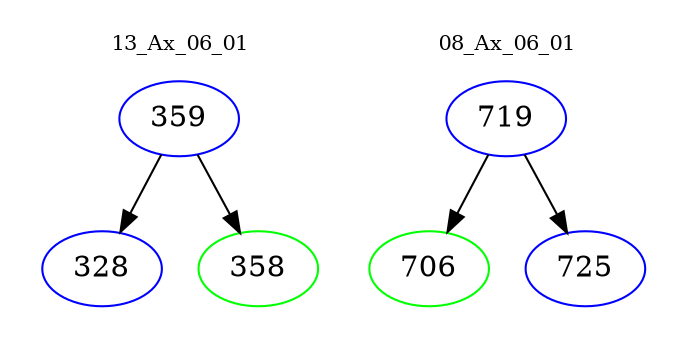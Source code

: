 digraph{
subgraph cluster_0 {
color = white
label = "13_Ax_06_01";
fontsize=10;
T0_359 [label="359", color="blue"]
T0_359 -> T0_328 [color="black"]
T0_328 [label="328", color="blue"]
T0_359 -> T0_358 [color="black"]
T0_358 [label="358", color="green"]
}
subgraph cluster_1 {
color = white
label = "08_Ax_06_01";
fontsize=10;
T1_719 [label="719", color="blue"]
T1_719 -> T1_706 [color="black"]
T1_706 [label="706", color="green"]
T1_719 -> T1_725 [color="black"]
T1_725 [label="725", color="blue"]
}
}
